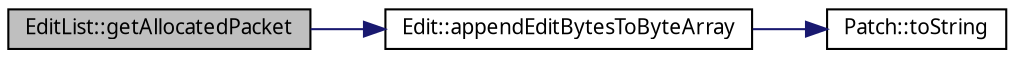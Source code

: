 digraph G
{
  edge [fontname="FreeSans.ttf",fontsize="10",labelfontname="FreeSans.ttf",labelfontsize="10"];
  node [fontname="FreeSans.ttf",fontsize="10",shape=record];
  rankdir=LR;
  Node1 [label="EditList::getAllocatedPacket",height=0.2,width=0.4,color="black", fillcolor="grey75", style="filled" fontcolor="black"];
  Node1 -> Node2 [color="midnightblue",fontsize="10",style="solid",fontname="FreeSans.ttf"];
  Node2 [label="Edit::appendEditBytesToByteArray",height=0.2,width=0.4,color="black", fillcolor="white", style="filled",URL="$class_edit.html#af7a7bd4cb0fa6ebc6dc238b0613d4b73"];
  Node2 -> Node3 [color="midnightblue",fontsize="10",style="solid",fontname="FreeSans.ttf"];
  Node3 [label="Patch::toString",height=0.2,width=0.4,color="black", fillcolor="white", style="filled",URL="$class_patch.html#a53799d5296a89879d88f76c8f10602e7"];
}
